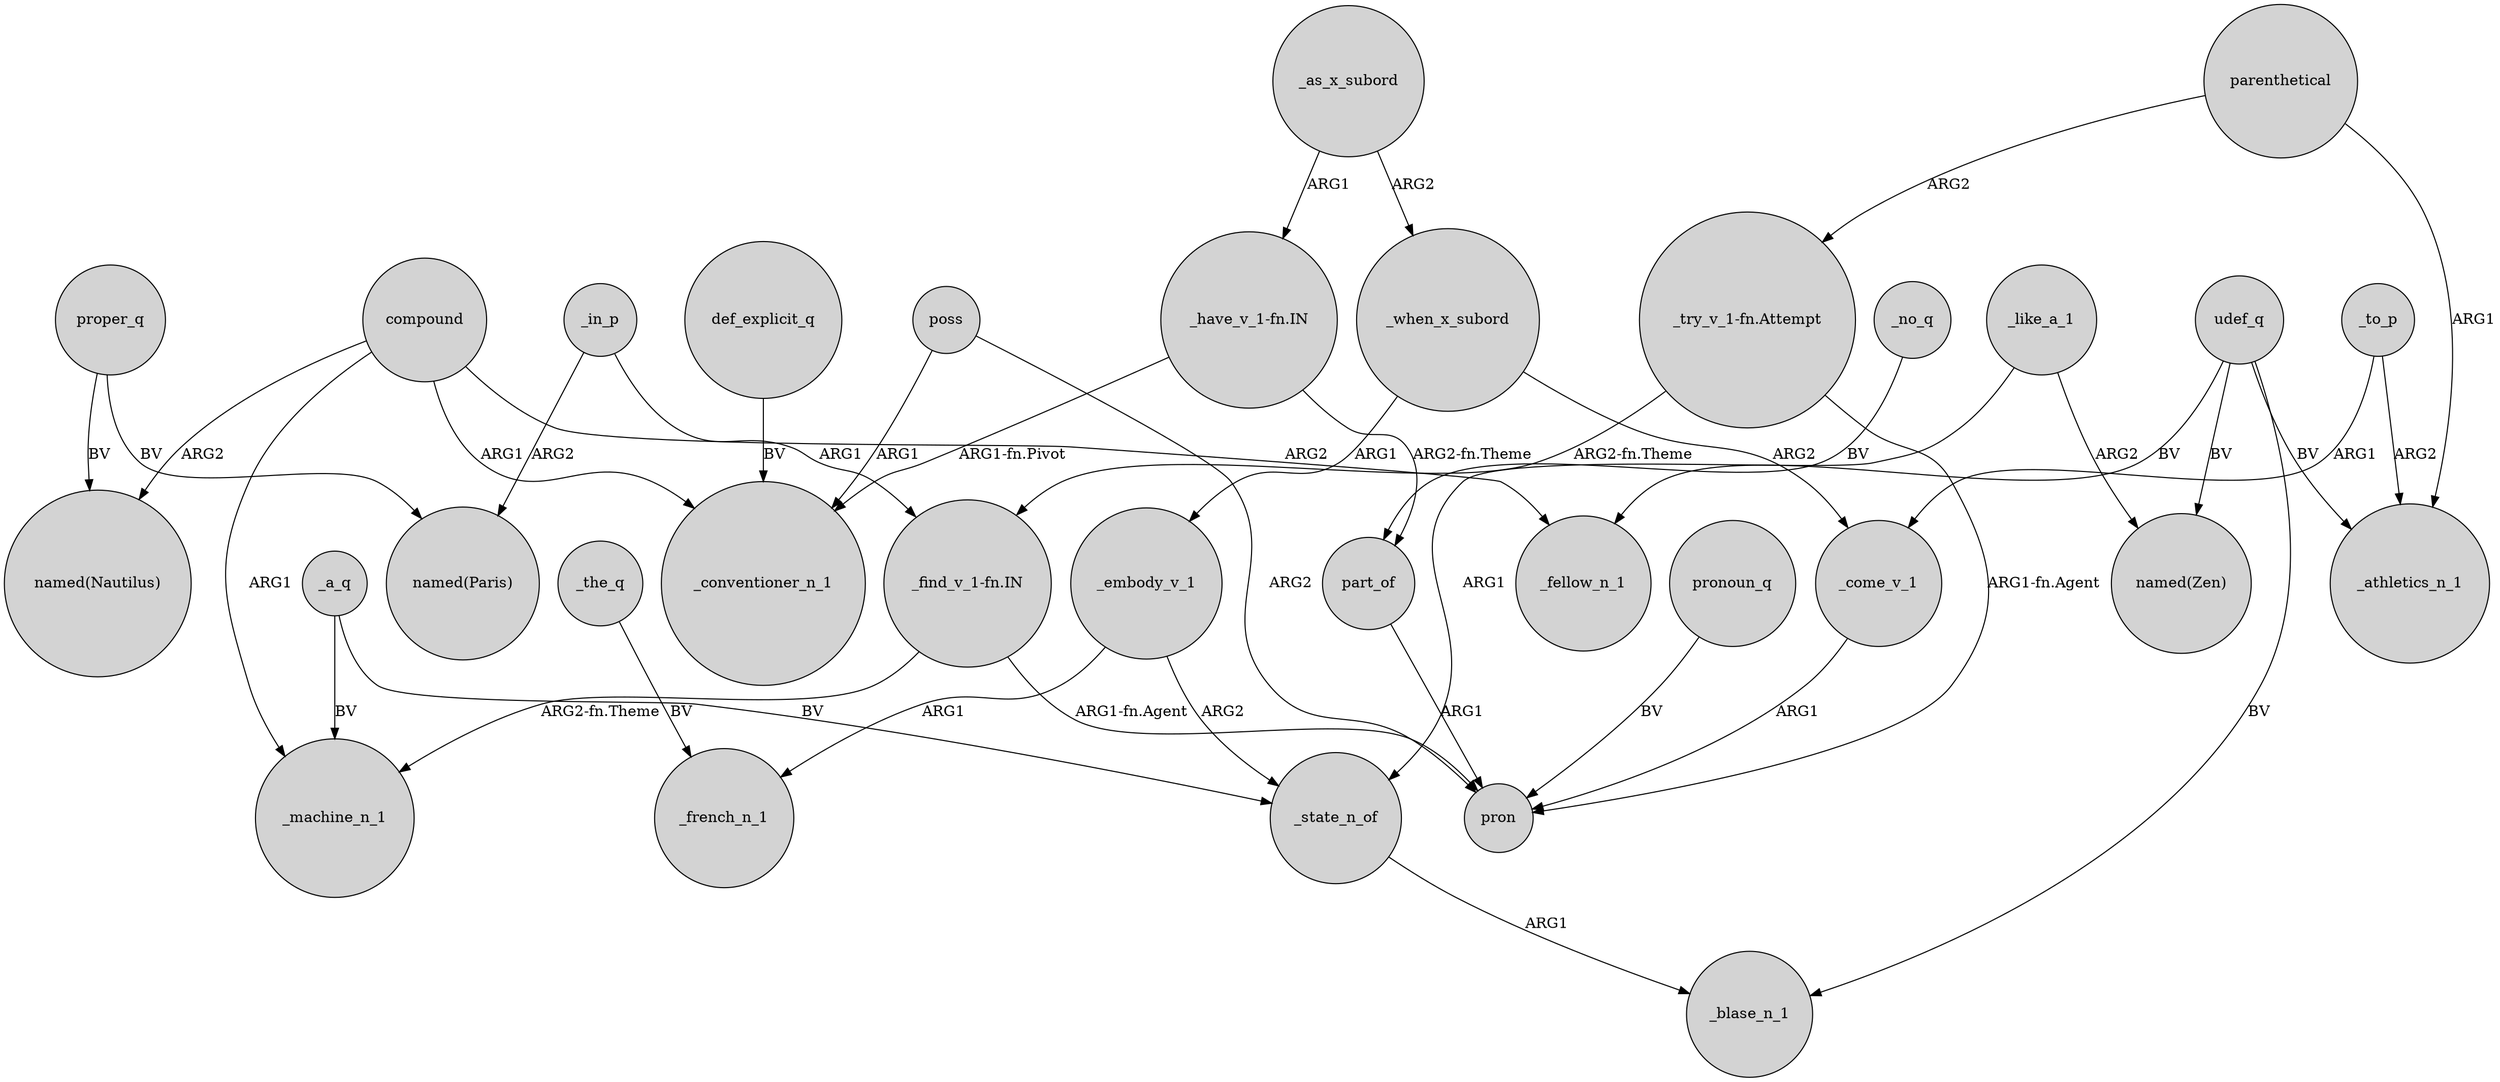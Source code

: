 digraph {
	node [shape=circle style=filled]
	poss -> _conventioner_n_1 [label=ARG1]
	part_of -> pron [label=ARG1]
	_as_x_subord -> _when_x_subord [label=ARG2]
	_a_q -> _state_n_of [label=BV]
	_a_q -> _machine_n_1 [label=BV]
	"_find_v_1-fn.IN" -> _machine_n_1 [label="ARG2-fn.Theme"]
	poss -> pron [label=ARG2]
	_to_p -> _come_v_1 [label=ARG1]
	parenthetical -> "_try_v_1-fn.Attempt" [label=ARG2]
	_to_p -> _athletics_n_1 [label=ARG2]
	compound -> _fellow_n_1 [label=ARG2]
	"_have_v_1-fn.IN" -> _conventioner_n_1 [label="ARG1-fn.Pivot"]
	compound -> "named(Nautilus)" [label=ARG2]
	_no_q -> part_of [label=BV]
	proper_q -> "named(Nautilus)" [label=BV]
	udef_q -> "named(Zen)" [label=BV]
	"_have_v_1-fn.IN" -> part_of [label="ARG2-fn.Theme"]
	_state_n_of -> _blase_n_1 [label=ARG1]
	_when_x_subord -> _embody_v_1 [label=ARG1]
	compound -> _machine_n_1 [label=ARG1]
	"_try_v_1-fn.Attempt" -> "_find_v_1-fn.IN" [label="ARG2-fn.Theme"]
	def_explicit_q -> _conventioner_n_1 [label=BV]
	pronoun_q -> pron [label=BV]
	udef_q -> _fellow_n_1 [label=BV]
	_come_v_1 -> pron [label=ARG1]
	_when_x_subord -> _come_v_1 [label=ARG2]
	_like_a_1 -> "named(Zen)" [label=ARG2]
	udef_q -> _blase_n_1 [label=BV]
	_in_p -> "_find_v_1-fn.IN" [label=ARG1]
	proper_q -> "named(Paris)" [label=BV]
	_the_q -> _french_n_1 [label=BV]
	"_try_v_1-fn.Attempt" -> pron [label="ARG1-fn.Agent"]
	compound -> _conventioner_n_1 [label=ARG1]
	"_find_v_1-fn.IN" -> pron [label="ARG1-fn.Agent"]
	_in_p -> "named(Paris)" [label=ARG2]
	udef_q -> _athletics_n_1 [label=BV]
	_embody_v_1 -> _state_n_of [label=ARG2]
	_like_a_1 -> _state_n_of [label=ARG1]
	_as_x_subord -> "_have_v_1-fn.IN" [label=ARG1]
	parenthetical -> _athletics_n_1 [label=ARG1]
	_embody_v_1 -> _french_n_1 [label=ARG1]
}

